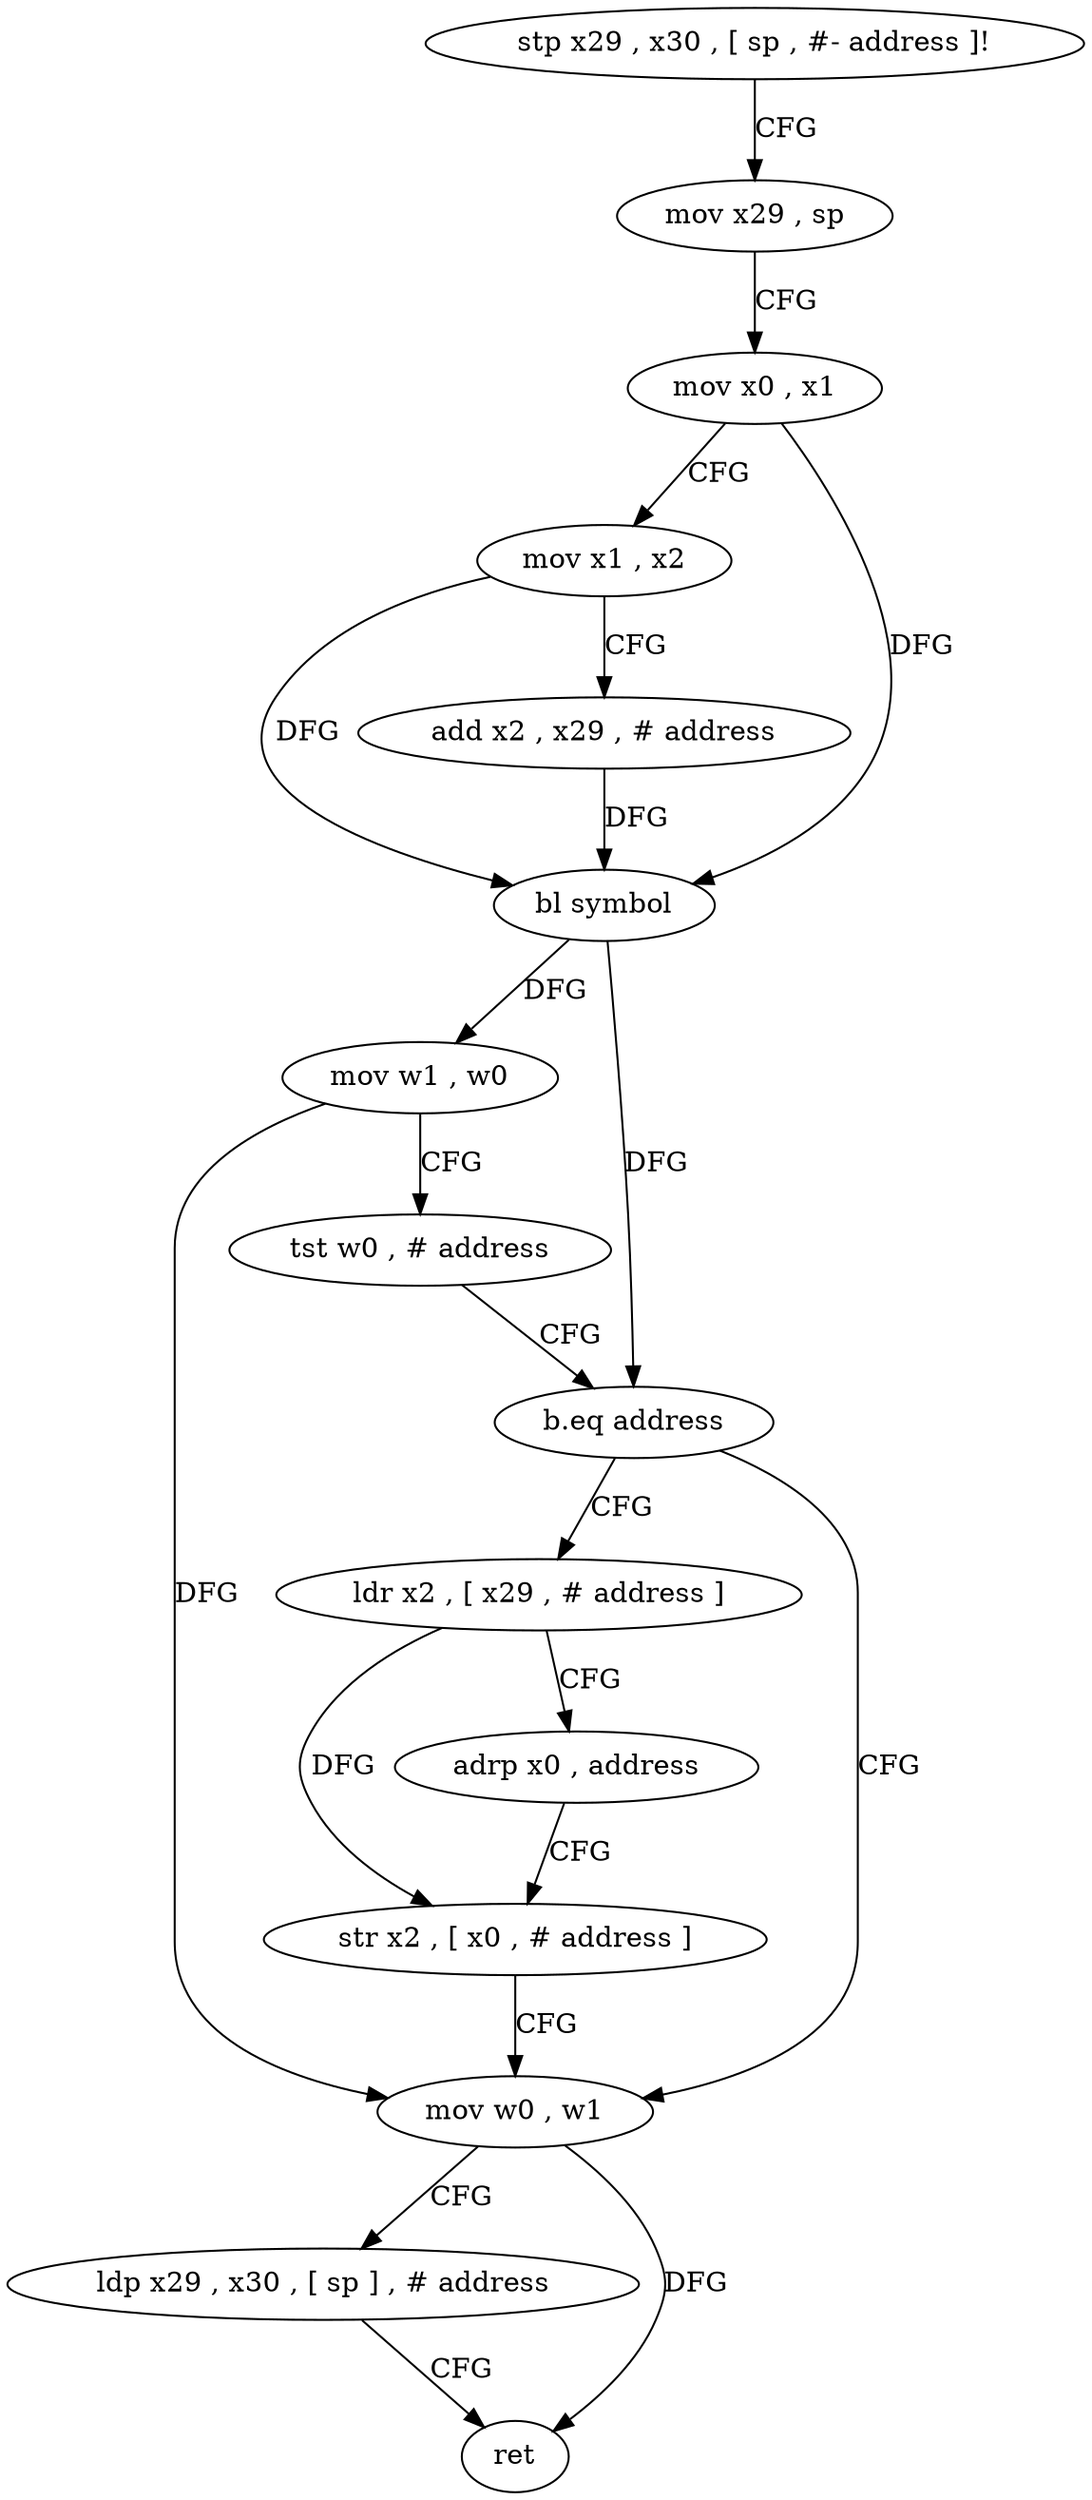 digraph "func" {
"4243764" [label = "stp x29 , x30 , [ sp , #- address ]!" ]
"4243768" [label = "mov x29 , sp" ]
"4243772" [label = "mov x0 , x1" ]
"4243776" [label = "mov x1 , x2" ]
"4243780" [label = "add x2 , x29 , # address" ]
"4243784" [label = "bl symbol" ]
"4243788" [label = "mov w1 , w0" ]
"4243792" [label = "tst w0 , # address" ]
"4243796" [label = "b.eq address" ]
"4243812" [label = "mov w0 , w1" ]
"4243800" [label = "ldr x2 , [ x29 , # address ]" ]
"4243816" [label = "ldp x29 , x30 , [ sp ] , # address" ]
"4243820" [label = "ret" ]
"4243804" [label = "adrp x0 , address" ]
"4243808" [label = "str x2 , [ x0 , # address ]" ]
"4243764" -> "4243768" [ label = "CFG" ]
"4243768" -> "4243772" [ label = "CFG" ]
"4243772" -> "4243776" [ label = "CFG" ]
"4243772" -> "4243784" [ label = "DFG" ]
"4243776" -> "4243780" [ label = "CFG" ]
"4243776" -> "4243784" [ label = "DFG" ]
"4243780" -> "4243784" [ label = "DFG" ]
"4243784" -> "4243788" [ label = "DFG" ]
"4243784" -> "4243796" [ label = "DFG" ]
"4243788" -> "4243792" [ label = "CFG" ]
"4243788" -> "4243812" [ label = "DFG" ]
"4243792" -> "4243796" [ label = "CFG" ]
"4243796" -> "4243812" [ label = "CFG" ]
"4243796" -> "4243800" [ label = "CFG" ]
"4243812" -> "4243816" [ label = "CFG" ]
"4243812" -> "4243820" [ label = "DFG" ]
"4243800" -> "4243804" [ label = "CFG" ]
"4243800" -> "4243808" [ label = "DFG" ]
"4243816" -> "4243820" [ label = "CFG" ]
"4243804" -> "4243808" [ label = "CFG" ]
"4243808" -> "4243812" [ label = "CFG" ]
}

